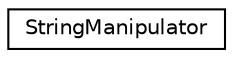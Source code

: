 digraph "Graphical Class Hierarchy"
{
  edge [fontname="Helvetica",fontsize="10",labelfontname="Helvetica",labelfontsize="10"];
  node [fontname="Helvetica",fontsize="10",shape=record];
  rankdir="LR";
  Node0 [label="StringManipulator",height=0.2,width=0.4,color="black", fillcolor="white", style="filled",URL="$class_string_manipulator.html"];
}

